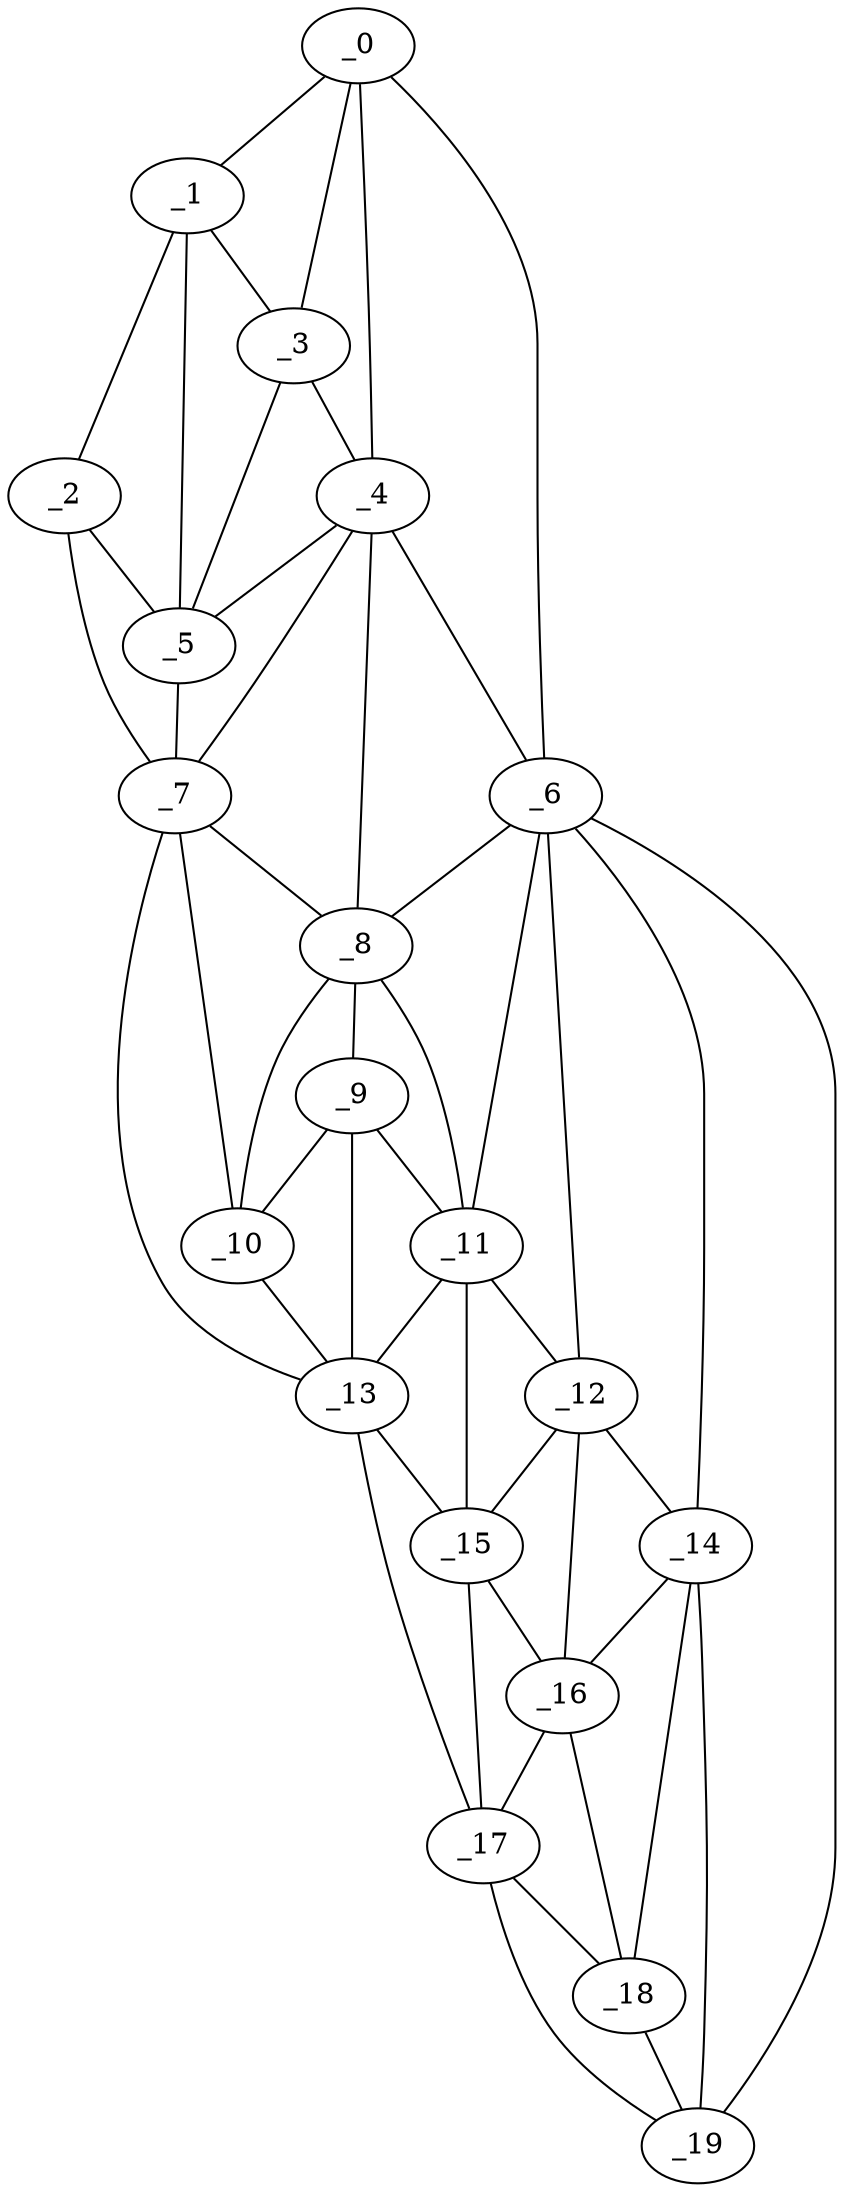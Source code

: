 graph "obj75__225.gxl" {
	_0	 [x=42,
		y=37];
	_1	 [x=51,
		y=20];
	_0 -- _1	 [valence=1];
	_3	 [x=54,
		y=30];
	_0 -- _3	 [valence=2];
	_4	 [x=64,
		y=33];
	_0 -- _4	 [valence=2];
	_6	 [x=68,
		y=62];
	_0 -- _6	 [valence=1];
	_2	 [x=54,
		y=15];
	_1 -- _2	 [valence=1];
	_1 -- _3	 [valence=2];
	_5	 [x=65,
		y=23];
	_1 -- _5	 [valence=1];
	_2 -- _5	 [valence=2];
	_7	 [x=73,
		y=27];
	_2 -- _7	 [valence=1];
	_3 -- _4	 [valence=2];
	_3 -- _5	 [valence=2];
	_4 -- _5	 [valence=2];
	_4 -- _6	 [valence=2];
	_4 -- _7	 [valence=2];
	_8	 [x=75,
		y=41];
	_4 -- _8	 [valence=2];
	_5 -- _7	 [valence=2];
	_6 -- _8	 [valence=2];
	_11	 [x=82,
		y=54];
	_6 -- _11	 [valence=1];
	_12	 [x=85,
		y=65];
	_6 -- _12	 [valence=2];
	_14	 [x=92,
		y=75];
	_6 -- _14	 [valence=2];
	_19	 [x=108,
		y=95];
	_6 -- _19	 [valence=1];
	_7 -- _8	 [valence=2];
	_10	 [x=81,
		y=36];
	_7 -- _10	 [valence=1];
	_13	 [x=92,
		y=46];
	_7 -- _13	 [valence=1];
	_9	 [x=80,
		y=41];
	_8 -- _9	 [valence=2];
	_8 -- _10	 [valence=2];
	_8 -- _11	 [valence=2];
	_9 -- _10	 [valence=2];
	_9 -- _11	 [valence=2];
	_9 -- _13	 [valence=2];
	_10 -- _13	 [valence=1];
	_11 -- _12	 [valence=2];
	_11 -- _13	 [valence=1];
	_15	 [x=97,
		y=57];
	_11 -- _15	 [valence=2];
	_12 -- _14	 [valence=1];
	_12 -- _15	 [valence=2];
	_16	 [x=97,
		y=71];
	_12 -- _16	 [valence=2];
	_13 -- _15	 [valence=1];
	_17	 [x=104,
		y=72];
	_13 -- _17	 [valence=1];
	_14 -- _16	 [valence=1];
	_18	 [x=104,
		y=85];
	_14 -- _18	 [valence=2];
	_14 -- _19	 [valence=1];
	_15 -- _16	 [valence=2];
	_15 -- _17	 [valence=2];
	_16 -- _17	 [valence=2];
	_16 -- _18	 [valence=2];
	_17 -- _18	 [valence=2];
	_17 -- _19	 [valence=1];
	_18 -- _19	 [valence=2];
}
